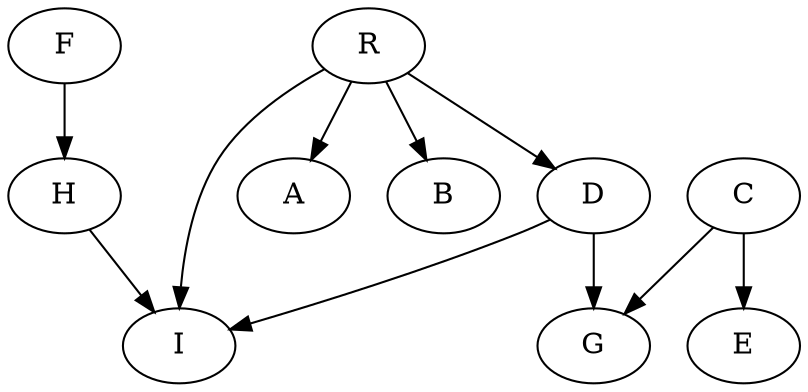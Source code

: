 digraph Cafe {
"App.main" [label="R" pos="0,5!"];
"Cafe.addRecipe" [label="A" pos="-2,4!"];
"Cafe.removeRecipe" [label="B" pos="-1,4!"];
"Cafe.placeOrder" [label="C" pos="0,4!"];
"Cafe.printMenu" [label="D" pos="1,4!"];
"Cafe.findRecipe" [label="E" pos="-1,3!"];
"Cafe.printPendingOrders" [label="F" pos="0,3!"];
"Recipe.getPrice" [label="G" pos="1,3!"];
"Order.toString" [label="H" pos="1,2!"];
"Recipe.getName" [label="I" pos="2,4!"];

"App.main" -> "Cafe.addRecipe";
"App.main" -> "Cafe.removeRecipe";
"App.main" -> "Recipe.getName";
"App.main" -> "Cafe.printMenu";
"Cafe.printPendingOrders" -> "Order.toString";
"Order.toString" -> "Recipe.getName";
"Cafe.printMenu" -> "Recipe.getName";
"Cafe.printMenu" -> "Recipe.getPrice";
"Cafe.placeOrder" -> "Cafe.findRecipe";
"Cafe.placeOrder" -> "Recipe.getPrice";

// "Cafe.placeOrder" -> "Cafe.findRecipe"[style="dotted"];
// "Cafe.addRecipe" -> "Cafe.findRecipe"[style="dotted"];
// "Cafe.addRecipe" -> "Cafe.printPendingOrders"[style="dotted"];
// "Cafe.placeOrder" -> "Recipe.getPrice"[style="dotted"];
// "Cafe.placeOrder" -> "Cafe.printPendingOrders"[style="dotted"];

// Y [label=Y];
// "App.main" -> Y;
// "Recipe.getName" -> Y;
// "Recipe.getPrice" -> Y;
// "Cafe.addRecipe" -> Y;
// "Cafe.removeRecipe" -> Y;
// "Cafe.printPendingOrders" -> Y;
// "Order.toString" -> Y;
// "Cafe.printMenu" -> Y;
// "Cafe.placeOrder" -> Y;
// "Cafe.findRecipe" -> Y;
}